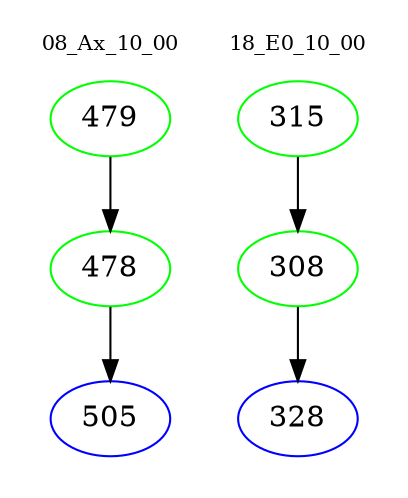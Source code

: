 digraph{
subgraph cluster_0 {
color = white
label = "08_Ax_10_00";
fontsize=10;
T0_479 [label="479", color="green"]
T0_479 -> T0_478 [color="black"]
T0_478 [label="478", color="green"]
T0_478 -> T0_505 [color="black"]
T0_505 [label="505", color="blue"]
}
subgraph cluster_1 {
color = white
label = "18_E0_10_00";
fontsize=10;
T1_315 [label="315", color="green"]
T1_315 -> T1_308 [color="black"]
T1_308 [label="308", color="green"]
T1_308 -> T1_328 [color="black"]
T1_328 [label="328", color="blue"]
}
}
